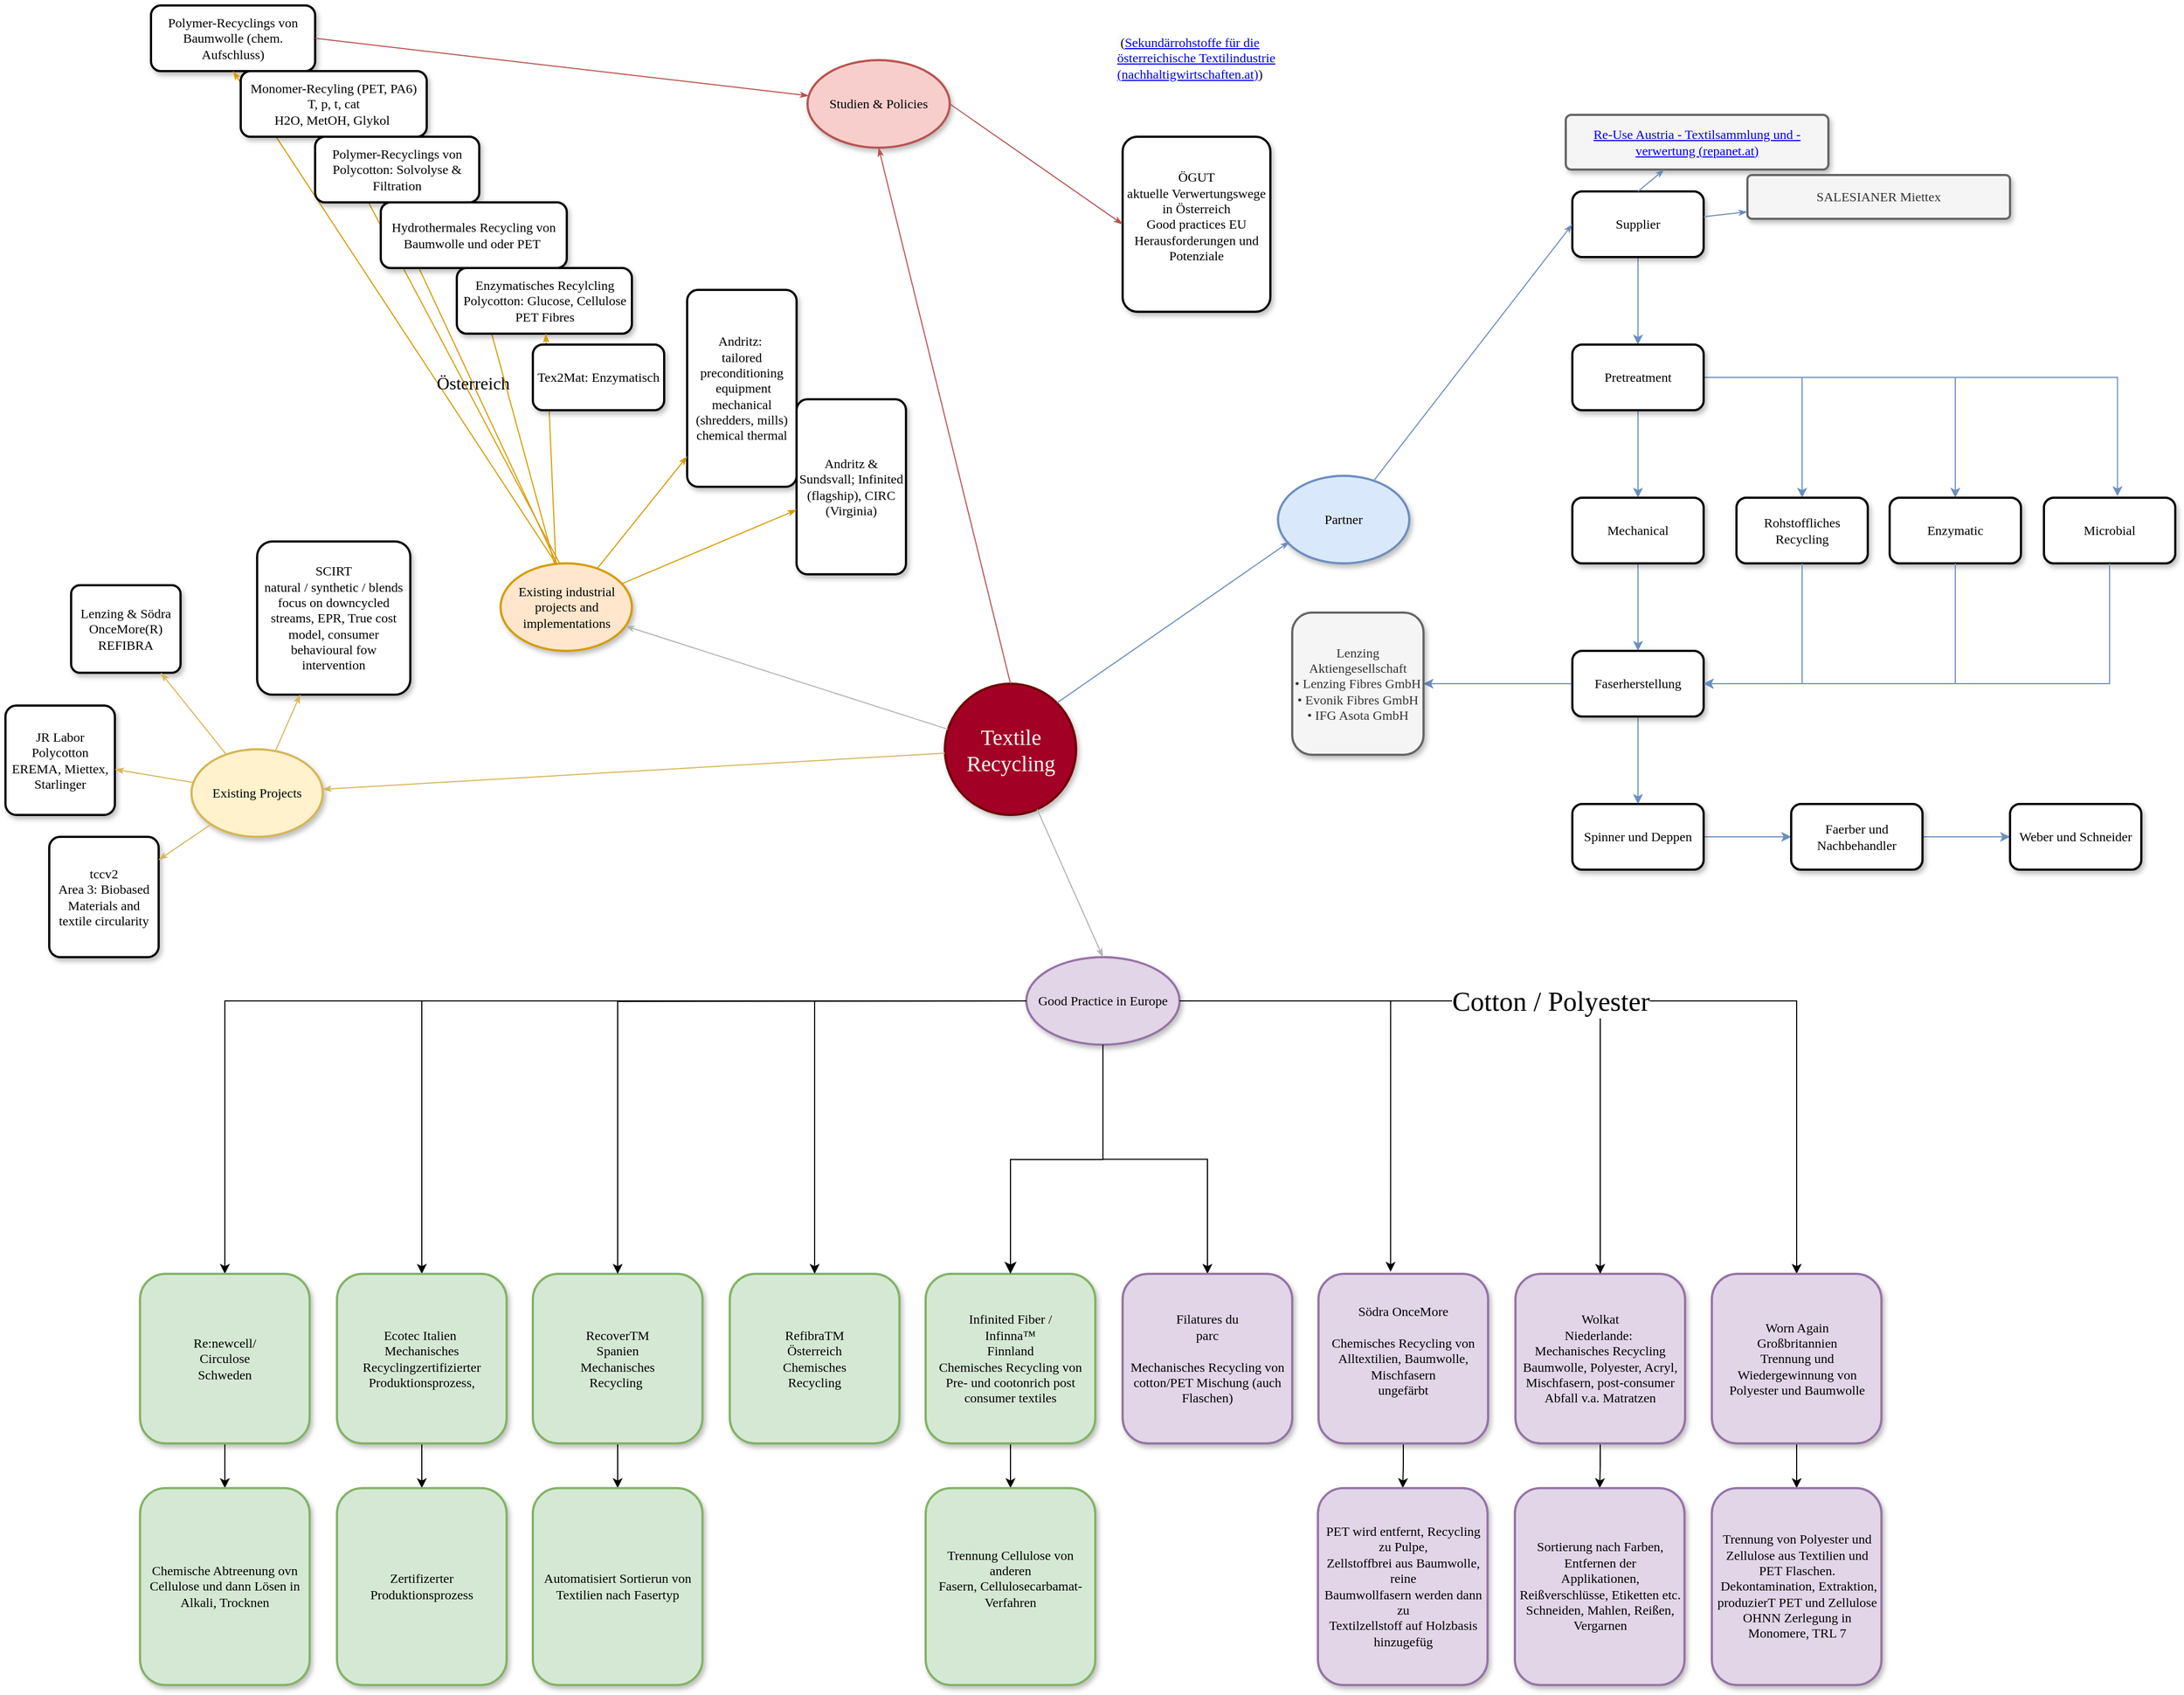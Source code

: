 <mxfile version="24.0.1" type="github">
  <diagram name="Page-1" id="ad52d381-51e7-2e0d-a935-2d0ddd2fd229">
    <mxGraphModel dx="3590" dy="2178" grid="1" gridSize="10" guides="1" tooltips="1" connect="1" arrows="1" fold="1" page="1" pageScale="1" pageWidth="1100" pageHeight="850" background="none" math="0" shadow="0">
      <root>
        <mxCell id="0" />
        <mxCell id="1" parent="0" />
        <mxCell id="2c924340bb9dbf6c-1" value="&lt;span&gt;Lenzing &amp;amp; Södra&lt;/span&gt;&lt;div&gt;&lt;span&gt;OnceMore(R)&lt;/span&gt;&lt;/div&gt;&lt;div&gt;&lt;span&gt;REFIBRA&lt;/span&gt;&lt;/div&gt;" style="whiteSpace=wrap;html=1;rounded=1;shadow=1;comic=0;labelBackgroundColor=none;strokeWidth=2;fontFamily=Rubik light;fontSize=12;align=center;arcSize=10;strokeColor=default;verticalAlign=middle;fontColor=default;fillColor=default;" parent="1" vertex="1">
          <mxGeometry x="-173" y="-230" width="100" height="80" as="geometry" />
        </mxCell>
        <mxCell id="2c924340bb9dbf6c-2" value="Existing Projects" style="ellipse;whiteSpace=wrap;html=1;rounded=1;shadow=1;comic=0;labelBackgroundColor=none;strokeWidth=2;fontFamily=Rubik light;fontSize=12;align=center;fillColor=#fff2cc;strokeColor=#d6b656;" parent="1" vertex="1">
          <mxGeometry x="-63" y="-80" width="120" height="80" as="geometry" />
        </mxCell>
        <mxCell id="2c924340bb9dbf6c-3" value="&lt;span&gt;Existing industrial projects and implementations&lt;/span&gt;" style="ellipse;whiteSpace=wrap;html=1;rounded=1;shadow=1;comic=0;labelBackgroundColor=none;strokeWidth=2;fontFamily=Rubik light;fontSize=12;align=center;fillColor=#ffe6cc;strokeColor=#d79b00;" parent="1" vertex="1">
          <mxGeometry x="219.5" y="-250" width="120" height="80" as="geometry" />
        </mxCell>
        <mxCell id="2c924340bb9dbf6c-4" value="Textile Recycling" style="ellipse;whiteSpace=wrap;html=1;rounded=1;shadow=1;comic=0;labelBackgroundColor=none;strokeWidth=2;fontFamily=Rubik light;fontSize=20;align=center;fillColor=#a20025;fontColor=#ffffff;strokeColor=#6F0000;" parent="1" vertex="1">
          <mxGeometry x="625.5" y="-140" width="120" height="120" as="geometry" />
        </mxCell>
        <mxCell id="2c924340bb9dbf6c-5" value="&lt;span&gt;Partner&lt;/span&gt;" style="ellipse;whiteSpace=wrap;html=1;rounded=1;shadow=1;comic=0;labelBackgroundColor=none;strokeWidth=2;fontFamily=Rubik light;fontSize=12;align=center;fillColor=#dae8fc;strokeColor=#6c8ebf;" parent="1" vertex="1">
          <mxGeometry x="930" y="-330" width="120" height="80" as="geometry" />
        </mxCell>
        <mxCell id="2c924340bb9dbf6c-8" value="&lt;span&gt;JR Labor&lt;/span&gt;&lt;div&gt;&lt;span&gt;Polycotton&lt;/span&gt;&lt;/div&gt;&lt;div&gt;EREMA, Miettex, Starlinger&lt;/div&gt;" style="whiteSpace=wrap;html=1;rounded=1;shadow=1;comic=0;labelBackgroundColor=none;strokeWidth=2;fontFamily=Rubik light;fontSize=12;align=center;arcSize=10;strokeColor=default;verticalAlign=middle;fontColor=default;fillColor=default;" parent="1" vertex="1">
          <mxGeometry x="-233" y="-120" width="100" height="100" as="geometry" />
        </mxCell>
        <mxCell id="2c924340bb9dbf6c-9" value="&lt;span&gt;tccv2&lt;/span&gt;&lt;div&gt;Area 3: Biobased Materials and textile circularity&lt;/div&gt;" style="whiteSpace=wrap;html=1;rounded=1;shadow=1;comic=0;labelBackgroundColor=none;strokeWidth=2;fontFamily=Rubik light;fontSize=12;align=center;arcSize=10;strokeColor=default;verticalAlign=middle;fontColor=default;fillColor=default;" parent="1" vertex="1">
          <mxGeometry x="-193" width="100" height="110" as="geometry" />
        </mxCell>
        <mxCell id="2c924340bb9dbf6c-10" value="&lt;span&gt;SCIRT&lt;/span&gt;&lt;div&gt;&lt;span&gt;natural / synthetic / blends&lt;/span&gt;&lt;/div&gt;&lt;div&gt;&lt;span&gt;focus on downcycled streams, EPR, True cost model, consumer behavioural fow intervention&lt;/span&gt;&lt;/div&gt;" style="whiteSpace=wrap;html=1;rounded=1;shadow=1;comic=0;labelBackgroundColor=none;strokeWidth=2;fontFamily=Rubik light;fontSize=12;align=center;arcSize=10;" parent="1" vertex="1">
          <mxGeometry x="-3" y="-270" width="140" height="140" as="geometry" />
        </mxCell>
        <mxCell id="2c924340bb9dbf6c-11" value="&lt;span&gt;Andritz:&amp;nbsp;&lt;/span&gt;&lt;div&gt;&lt;span&gt;tailored preconditioning&lt;/span&gt;&lt;/div&gt;&lt;div&gt;&lt;span&gt;&amp;nbsp;equipment&lt;/span&gt;&lt;/div&gt;&lt;div&gt;&lt;span&gt;mechanical (shredders, mills) chemical thermal&lt;/span&gt;&lt;/div&gt;" style="whiteSpace=wrap;html=1;rounded=1;shadow=1;comic=0;labelBackgroundColor=none;strokeWidth=2;fontFamily=Rubik light;fontSize=12;align=center;arcSize=10;strokeColor=default;verticalAlign=middle;fontColor=default;fillColor=default;" parent="1" vertex="1">
          <mxGeometry x="390" y="-500" width="100" height="180" as="geometry" />
        </mxCell>
        <mxCell id="2c924340bb9dbf6c-14" value="&lt;span&gt;Andritz &amp;amp; Sundsvall; Infinited (flagship), CIRC (Virginia)&lt;/span&gt;" style="whiteSpace=wrap;html=1;rounded=1;shadow=1;comic=0;labelBackgroundColor=none;strokeWidth=2;fontFamily=Rubik light;fontSize=12;align=center;arcSize=10;strokeColor=default;verticalAlign=middle;fontColor=default;fillColor=default;" parent="1" vertex="1">
          <mxGeometry x="490" y="-400" width="100" height="160" as="geometry" />
        </mxCell>
        <mxCell id="2c924340bb9dbf6c-27" value="" style="edgeStyle=none;rounded=1;html=1;labelBackgroundColor=none;startArrow=none;startFill=0;startSize=5;endArrow=classicThin;endFill=1;endSize=5;jettySize=auto;orthogonalLoop=1;strokeColor=#d6b656;strokeWidth=1;fontFamily=Rubik light;fontSize=12;fillColor=#fff2cc;" parent="1" source="2c924340bb9dbf6c-2" target="2c924340bb9dbf6c-10" edge="1">
          <mxGeometry relative="1" as="geometry" />
        </mxCell>
        <mxCell id="2c924340bb9dbf6c-28" value="" style="edgeStyle=none;rounded=1;html=1;labelBackgroundColor=none;startArrow=none;startFill=0;startSize=5;endArrow=classicThin;endFill=1;endSize=5;jettySize=auto;orthogonalLoop=1;strokeColor=#d6b656;strokeWidth=1;fontFamily=Rubik light;fontSize=12;fillColor=#fff2cc;" parent="1" source="2c924340bb9dbf6c-2" target="2c924340bb9dbf6c-1" edge="1">
          <mxGeometry relative="1" as="geometry" />
        </mxCell>
        <mxCell id="2c924340bb9dbf6c-29" value="" style="edgeStyle=none;rounded=1;html=1;labelBackgroundColor=none;startArrow=none;startFill=0;startSize=5;endArrow=classicThin;endFill=1;endSize=5;jettySize=auto;orthogonalLoop=1;strokeColor=#d6b656;strokeWidth=1;fontFamily=Rubik light;fontSize=12;fillColor=#fff2cc;" parent="1" source="2c924340bb9dbf6c-2" target="2c924340bb9dbf6c-8" edge="1">
          <mxGeometry relative="1" as="geometry" />
        </mxCell>
        <mxCell id="2c924340bb9dbf6c-30" value="" style="edgeStyle=none;rounded=1;html=1;labelBackgroundColor=none;startArrow=none;startFill=0;startSize=5;endArrow=classicThin;endFill=1;endSize=5;jettySize=auto;orthogonalLoop=1;strokeColor=#d6b656;strokeWidth=1;fontFamily=Rubik light;fontSize=12;fillColor=#fff2cc;" parent="1" source="2c924340bb9dbf6c-2" target="2c924340bb9dbf6c-9" edge="1">
          <mxGeometry relative="1" as="geometry" />
        </mxCell>
        <mxCell id="2c924340bb9dbf6c-31" value="&lt;div&gt;&lt;br&gt;&lt;/div&gt;" style="edgeStyle=none;rounded=1;html=1;labelBackgroundColor=none;startArrow=none;startFill=0;startSize=5;endArrow=classicThin;endFill=1;endSize=5;jettySize=auto;orthogonalLoop=1;strokeColor=#d6b656;strokeWidth=1;fontFamily=Rubik light;fontSize=12;fillColor=#fff2cc;" parent="1" source="2c924340bb9dbf6c-4" target="2c924340bb9dbf6c-2" edge="1">
          <mxGeometry x="0.002" relative="1" as="geometry">
            <mxPoint as="offset" />
          </mxGeometry>
        </mxCell>
        <mxCell id="2c924340bb9dbf6c-32" value="" style="edgeStyle=none;rounded=1;html=1;labelBackgroundColor=none;startArrow=none;startFill=0;startSize=5;endArrow=classicThin;endFill=1;endSize=5;jettySize=auto;orthogonalLoop=1;strokeColor=#B3B3B3;strokeWidth=1;fontFamily=Rubik light;fontSize=12" parent="1" source="2c924340bb9dbf6c-4" target="2c924340bb9dbf6c-3" edge="1">
          <mxGeometry x="0.002" relative="1" as="geometry">
            <mxPoint x="166.999" y="-96.068" as="sourcePoint" />
            <mxPoint as="offset" />
          </mxGeometry>
        </mxCell>
        <mxCell id="2c924340bb9dbf6c-45" value="" style="edgeStyle=none;rounded=1;html=1;labelBackgroundColor=none;startArrow=none;startFill=0;startSize=5;endArrow=classicThin;endFill=1;endSize=5;jettySize=auto;orthogonalLoop=1;strokeColor=#d79b00;strokeWidth=1;fontFamily=Rubik light;fontSize=12;fillColor=#ffe6cc;" parent="1" source="2c924340bb9dbf6c-3" target="2c924340bb9dbf6c-14" edge="1">
          <mxGeometry relative="1" as="geometry">
            <mxPoint x="333.05" y="-375" as="targetPoint" />
          </mxGeometry>
        </mxCell>
        <mxCell id="2c924340bb9dbf6c-46" value="" style="edgeStyle=none;rounded=1;html=1;labelBackgroundColor=none;startArrow=none;startFill=0;startSize=5;endArrow=classicThin;endFill=1;endSize=5;jettySize=auto;orthogonalLoop=1;strokeColor=#d79b00;strokeWidth=1;fontFamily=Rubik light;fontSize=12;fillColor=#ffe6cc;" parent="1" source="2c924340bb9dbf6c-3" target="2c924340bb9dbf6c-11" edge="1">
          <mxGeometry relative="1" as="geometry" />
        </mxCell>
        <mxCell id="MKfo8vcPE9JE-lZwbTAb-17" value="" style="edgeStyle=orthogonalEdgeStyle;rounded=0;orthogonalLoop=1;jettySize=auto;html=1;fillColor=#dae8fc;strokeColor=#6c8ebf;fontFamily=Rubik light;" edge="1" parent="1" source="2c924340bb9dbf6c-51" target="MKfo8vcPE9JE-lZwbTAb-16">
          <mxGeometry relative="1" as="geometry" />
        </mxCell>
        <mxCell id="2c924340bb9dbf6c-51" value="Supplier" style="rounded=1;whiteSpace=wrap;html=1;shadow=1;comic=0;labelBackgroundColor=none;strokeWidth=2;fontFamily=Rubik light;fontSize=12;align=center;" parent="1" vertex="1">
          <mxGeometry x="1199" y="-590" width="120" height="60" as="geometry" />
        </mxCell>
        <mxCell id="2c924340bb9dbf6c-53" value="&lt;a href=&quot;https://www.repanet.at/themen/textilsammlung-und-verwertung/#TEXTILSAMMLER&quot;&gt;Re-Use Austria - Textilsammlung und -verwertung (repanet.at)&lt;/a&gt;" style="whiteSpace=wrap;html=1;rounded=1;shadow=1;comic=0;labelBackgroundColor=none;strokeWidth=2;fontFamily=Rubik light;fontSize=12;align=center;arcSize=10;strokeColor=#666666;verticalAlign=middle;fontColor=#333333;fillColor=#f5f5f5;" parent="1" vertex="1">
          <mxGeometry x="1193" y="-660" width="240" height="50" as="geometry" />
        </mxCell>
        <mxCell id="2c924340bb9dbf6c-54" value="&lt;span&gt;SALESIANER Miettex&lt;/span&gt;" style="whiteSpace=wrap;html=1;rounded=1;shadow=1;comic=0;labelBackgroundColor=none;strokeWidth=2;fontFamily=Rubik light;fontSize=12;align=center;arcSize=10;strokeColor=#666666;verticalAlign=middle;fontColor=#333333;fillColor=#f5f5f5;" parent="1" vertex="1">
          <mxGeometry x="1359" y="-605" width="240" height="40" as="geometry" />
        </mxCell>
        <mxCell id="2c924340bb9dbf6c-63" value="" style="edgeStyle=none;rounded=1;html=1;labelBackgroundColor=none;startArrow=none;startFill=0;startSize=5;endArrow=classicThin;endFill=1;endSize=5;jettySize=auto;orthogonalLoop=1;strokeColor=#6c8ebf;strokeWidth=1;fontFamily=Rubik light;fontSize=12;exitX=0.5;exitY=0;exitDx=0;exitDy=0;fillColor=#dae8fc;" parent="1" source="2c924340bb9dbf6c-51" target="2c924340bb9dbf6c-53" edge="1">
          <mxGeometry relative="1" as="geometry" />
        </mxCell>
        <mxCell id="2c924340bb9dbf6c-64" value="" style="edgeStyle=none;rounded=1;html=1;labelBackgroundColor=none;startArrow=none;startFill=0;startSize=5;endArrow=classicThin;endFill=1;endSize=5;jettySize=auto;orthogonalLoop=1;strokeColor=#6c8ebf;strokeWidth=1;fontFamily=Rubik light;fontSize=12;fillColor=#dae8fc;" parent="1" source="2c924340bb9dbf6c-51" target="2c924340bb9dbf6c-54" edge="1">
          <mxGeometry relative="1" as="geometry" />
        </mxCell>
        <mxCell id="MKfo8vcPE9JE-lZwbTAb-6" value="Studien &amp;amp; Policies" style="ellipse;whiteSpace=wrap;html=1;fontFamily=Rubik light;rounded=1;shadow=1;comic=0;labelBackgroundColor=none;strokeWidth=2;fillColor=#f8cecc;strokeColor=#b85450;" vertex="1" parent="1">
          <mxGeometry x="500.0" y="-710" width="130" height="80" as="geometry" />
        </mxCell>
        <mxCell id="MKfo8vcPE9JE-lZwbTAb-10" value="ÖGUT&lt;div&gt;aktuelle Verwertungswege in Österreich&lt;/div&gt;&lt;div&gt;Good practices EU&lt;/div&gt;&lt;div&gt;Herausforderungen und Potenziale&lt;/div&gt;&lt;div&gt;&lt;br&gt;&lt;/div&gt;" style="whiteSpace=wrap;html=1;fontFamily=Rubik light;rounded=1;shadow=1;comic=0;labelBackgroundColor=none;strokeWidth=2;strokeColor=default;align=center;verticalAlign=middle;arcSize=10;fontSize=12;fontColor=default;fillColor=default;" vertex="1" parent="1">
          <mxGeometry x="788" y="-640" width="135" height="160" as="geometry" />
        </mxCell>
        <mxCell id="MKfo8vcPE9JE-lZwbTAb-14" value="&lt;div&gt;&lt;br&gt;&lt;/div&gt;" style="edgeStyle=none;rounded=1;html=1;labelBackgroundColor=none;startArrow=none;startFill=0;startSize=5;endArrow=classicThin;endFill=1;endSize=5;jettySize=auto;orthogonalLoop=1;strokeColor=#b85450;strokeWidth=1;fontFamily=Rubik light;fontSize=12;entryX=0;entryY=0.5;entryDx=0;entryDy=0;exitX=1;exitY=0.5;exitDx=0;exitDy=0;fillColor=#f8cecc;" edge="1" parent="1" source="MKfo8vcPE9JE-lZwbTAb-6" target="MKfo8vcPE9JE-lZwbTAb-10">
          <mxGeometry x="0.002" relative="1" as="geometry">
            <mxPoint x="350.05" y="106" as="sourcePoint" />
            <mxPoint x="238.05" y="189" as="targetPoint" />
            <mxPoint as="offset" />
          </mxGeometry>
        </mxCell>
        <mxCell id="MKfo8vcPE9JE-lZwbTAb-19" value="" style="edgeStyle=orthogonalEdgeStyle;rounded=0;orthogonalLoop=1;jettySize=auto;html=1;fillColor=#dae8fc;strokeColor=#6c8ebf;fontFamily=Rubik light;" edge="1" parent="1" source="MKfo8vcPE9JE-lZwbTAb-16" target="MKfo8vcPE9JE-lZwbTAb-18">
          <mxGeometry relative="1" as="geometry" />
        </mxCell>
        <mxCell id="MKfo8vcPE9JE-lZwbTAb-21" value="" style="edgeStyle=orthogonalEdgeStyle;rounded=0;orthogonalLoop=1;jettySize=auto;html=1;fillColor=#dae8fc;strokeColor=#6c8ebf;fontFamily=Rubik light;" edge="1" parent="1" source="MKfo8vcPE9JE-lZwbTAb-16" target="MKfo8vcPE9JE-lZwbTAb-20">
          <mxGeometry relative="1" as="geometry" />
        </mxCell>
        <mxCell id="MKfo8vcPE9JE-lZwbTAb-23" value="" style="edgeStyle=orthogonalEdgeStyle;rounded=0;orthogonalLoop=1;jettySize=auto;html=1;fillColor=#dae8fc;strokeColor=#6c8ebf;fontFamily=Rubik light;" edge="1" parent="1" source="MKfo8vcPE9JE-lZwbTAb-16" target="MKfo8vcPE9JE-lZwbTAb-22">
          <mxGeometry relative="1" as="geometry" />
        </mxCell>
        <mxCell id="MKfo8vcPE9JE-lZwbTAb-25" value="" style="edgeStyle=orthogonalEdgeStyle;rounded=0;orthogonalLoop=1;jettySize=auto;html=1;fillColor=#dae8fc;strokeColor=#6c8ebf;entryX=0.56;entryY=-0.023;entryDx=0;entryDy=0;entryPerimeter=0;fontFamily=Rubik light;" edge="1" parent="1" source="MKfo8vcPE9JE-lZwbTAb-16" target="MKfo8vcPE9JE-lZwbTAb-24">
          <mxGeometry relative="1" as="geometry">
            <mxPoint x="1689" y="-310" as="targetPoint" />
          </mxGeometry>
        </mxCell>
        <mxCell id="MKfo8vcPE9JE-lZwbTAb-16" value="Pretreatment" style="whiteSpace=wrap;html=1;fontFamily=Rubik light;rounded=1;shadow=1;comic=0;labelBackgroundColor=none;strokeWidth=2;" vertex="1" parent="1">
          <mxGeometry x="1199" y="-450" width="120" height="60" as="geometry" />
        </mxCell>
        <mxCell id="MKfo8vcPE9JE-lZwbTAb-30" value="" style="edgeStyle=orthogonalEdgeStyle;rounded=0;orthogonalLoop=1;jettySize=auto;html=1;fillColor=#dae8fc;strokeColor=#6c8ebf;fontFamily=Rubik light;" edge="1" parent="1" source="MKfo8vcPE9JE-lZwbTAb-18" target="MKfo8vcPE9JE-lZwbTAb-29">
          <mxGeometry relative="1" as="geometry" />
        </mxCell>
        <mxCell id="MKfo8vcPE9JE-lZwbTAb-18" value="Mechanical" style="whiteSpace=wrap;html=1;fontFamily=Rubik light;rounded=1;shadow=1;comic=0;labelBackgroundColor=none;strokeWidth=2;" vertex="1" parent="1">
          <mxGeometry x="1199" y="-310" width="120" height="60" as="geometry" />
        </mxCell>
        <mxCell id="MKfo8vcPE9JE-lZwbTAb-20" value="Rohstoffliches Recycling" style="whiteSpace=wrap;html=1;fontFamily=Rubik light;rounded=1;shadow=1;comic=0;labelBackgroundColor=none;strokeWidth=2;" vertex="1" parent="1">
          <mxGeometry x="1349" y="-310" width="120" height="60" as="geometry" />
        </mxCell>
        <mxCell id="MKfo8vcPE9JE-lZwbTAb-22" value="Enzymatic" style="whiteSpace=wrap;html=1;fontFamily=Rubik light;rounded=1;shadow=1;comic=0;labelBackgroundColor=none;strokeWidth=2;" vertex="1" parent="1">
          <mxGeometry x="1489" y="-310" width="120" height="60" as="geometry" />
        </mxCell>
        <mxCell id="MKfo8vcPE9JE-lZwbTAb-24" value="Microbial" style="whiteSpace=wrap;html=1;fontFamily=Rubik light;rounded=1;shadow=1;comic=0;labelBackgroundColor=none;strokeWidth=2;" vertex="1" parent="1">
          <mxGeometry x="1630" y="-310" width="120" height="60" as="geometry" />
        </mxCell>
        <mxCell id="MKfo8vcPE9JE-lZwbTAb-27" value="&lt;span style=&quot;color: rgb(0, 0, 0); font-size: 12px; font-style: normal; font-variant-ligatures: normal; font-variant-caps: normal; font-weight: 400; letter-spacing: normal; orphans: 2; text-align: center; text-indent: 0px; text-transform: none; widows: 2; word-spacing: 0px; -webkit-text-stroke-width: 0px; white-space: normal; background-color: rgb(251, 251, 251); text-decoration-thickness: initial; text-decoration-style: initial; text-decoration-color: initial; float: none; display: inline !important;&quot;&gt;&lt;span&gt;&amp;nbsp;&lt;/span&gt;(&lt;/span&gt;&lt;a href=&quot;https://nachhaltigwirtschaften.at/resources/nw_pdf/schriftenreihe-2023-04-textilindustrie.pdf&quot; style=&quot;font-size: 12px; font-style: normal; font-variant-ligatures: normal; font-variant-caps: normal; font-weight: 400; letter-spacing: normal; orphans: 2; text-align: center; text-indent: 0px; text-transform: none; widows: 2; word-spacing: 0px; -webkit-text-stroke-width: 0px; white-space: normal; background-color: initial;&quot;&gt;Sekundärrohstoffe für die österreichische Textilindustrie (nachhaltigwirtschaften.at)&lt;/a&gt;&lt;span style=&quot;color: rgb(0, 0, 0); font-size: 12px; font-style: normal; font-variant-ligatures: normal; font-variant-caps: normal; font-weight: 400; letter-spacing: normal; orphans: 2; text-align: center; text-indent: 0px; text-transform: none; widows: 2; word-spacing: 0px; -webkit-text-stroke-width: 0px; white-space: normal; background-color: initial; text-decoration-thickness: initial; text-decoration-style: initial; text-decoration-color: initial;&quot;&gt;)&lt;/span&gt;" style="text;whiteSpace=wrap;html=1;fontFamily=Rubik light;" vertex="1" parent="1">
          <mxGeometry x="780.5" y="-740" width="170" height="40" as="geometry" />
        </mxCell>
        <mxCell id="MKfo8vcPE9JE-lZwbTAb-32" value="" style="edgeStyle=orthogonalEdgeStyle;rounded=0;orthogonalLoop=1;jettySize=auto;html=1;fillColor=#dae8fc;strokeColor=#6c8ebf;fontFamily=Rubik light;" edge="1" parent="1" source="MKfo8vcPE9JE-lZwbTAb-29" target="MKfo8vcPE9JE-lZwbTAb-31">
          <mxGeometry relative="1" as="geometry" />
        </mxCell>
        <mxCell id="MKfo8vcPE9JE-lZwbTAb-50" value="" style="edgeStyle=orthogonalEdgeStyle;rounded=0;orthogonalLoop=1;jettySize=auto;html=1;fillColor=#dae8fc;strokeColor=#6c8ebf;fontFamily=Rubik light;" edge="1" parent="1" source="MKfo8vcPE9JE-lZwbTAb-29" target="MKfo8vcPE9JE-lZwbTAb-49">
          <mxGeometry relative="1" as="geometry" />
        </mxCell>
        <mxCell id="MKfo8vcPE9JE-lZwbTAb-29" value="Faserherstellung" style="whiteSpace=wrap;html=1;fontFamily=Rubik light;rounded=1;shadow=1;comic=0;labelBackgroundColor=none;strokeWidth=2;" vertex="1" parent="1">
          <mxGeometry x="1199" y="-170" width="120" height="60" as="geometry" />
        </mxCell>
        <mxCell id="MKfo8vcPE9JE-lZwbTAb-31" value="&lt;span style=&quot;text-align: left;&quot;&gt;Lenzing Aktiengesellschaft&lt;/span&gt;&lt;br style=&quot;text-align: left;&quot;&gt;&lt;span style=&quot;text-align: left;&quot;&gt;• Lenzing Fibres GmbH&lt;/span&gt;&lt;br style=&quot;text-align: left;&quot;&gt;&lt;span style=&quot;text-align: left;&quot;&gt;• Evonik Fibres GmbH&lt;/span&gt;&lt;br style=&quot;text-align: left;&quot;&gt;&lt;span style=&quot;text-align: left;&quot;&gt;• IFG Asota GmbH&lt;/span&gt;" style="whiteSpace=wrap;html=1;fontFamily=Rubik light;rounded=1;shadow=1;comic=0;labelBackgroundColor=none;strokeWidth=2;fillColor=#f5f5f5;fontColor=#333333;strokeColor=#666666;" vertex="1" parent="1">
          <mxGeometry x="943" y="-205" width="120" height="130" as="geometry" />
        </mxCell>
        <mxCell id="MKfo8vcPE9JE-lZwbTAb-33" value="" style="edgeStyle=orthogonalEdgeStyle;rounded=0;orthogonalLoop=1;jettySize=auto;html=1;exitX=0.5;exitY=1;exitDx=0;exitDy=0;entryX=1;entryY=0.5;entryDx=0;entryDy=0;fillColor=#dae8fc;strokeColor=#6c8ebf;fontFamily=Rubik light;" edge="1" parent="1" source="MKfo8vcPE9JE-lZwbTAb-20" target="MKfo8vcPE9JE-lZwbTAb-29">
          <mxGeometry relative="1" as="geometry">
            <mxPoint x="1269" y="-240" as="sourcePoint" />
            <mxPoint x="1269" y="-160" as="targetPoint" />
          </mxGeometry>
        </mxCell>
        <mxCell id="MKfo8vcPE9JE-lZwbTAb-34" value="" style="edgeStyle=orthogonalEdgeStyle;rounded=0;orthogonalLoop=1;jettySize=auto;html=1;exitX=0.5;exitY=1;exitDx=0;exitDy=0;entryX=1;entryY=0.5;entryDx=0;entryDy=0;fillColor=#dae8fc;strokeColor=#6c8ebf;fontFamily=Rubik light;" edge="1" parent="1" source="MKfo8vcPE9JE-lZwbTAb-22" target="MKfo8vcPE9JE-lZwbTAb-29">
          <mxGeometry relative="1" as="geometry">
            <mxPoint x="1419" y="-240" as="sourcePoint" />
            <mxPoint x="1329" y="-130" as="targetPoint" />
          </mxGeometry>
        </mxCell>
        <mxCell id="MKfo8vcPE9JE-lZwbTAb-35" value="" style="edgeStyle=orthogonalEdgeStyle;rounded=0;orthogonalLoop=1;jettySize=auto;html=1;exitX=0.5;exitY=1;exitDx=0;exitDy=0;entryX=1;entryY=0.5;entryDx=0;entryDy=0;fillColor=#dae8fc;strokeColor=#6c8ebf;fontFamily=Rubik light;" edge="1" parent="1" source="MKfo8vcPE9JE-lZwbTAb-24" target="MKfo8vcPE9JE-lZwbTAb-29">
          <mxGeometry relative="1" as="geometry">
            <mxPoint x="1689" y="-250" as="sourcePoint" />
            <mxPoint x="1329" y="-130" as="targetPoint" />
          </mxGeometry>
        </mxCell>
        <mxCell id="MKfo8vcPE9JE-lZwbTAb-38" value="Polymer-Recyclings von Baumwolle (chem. Aufschluss)" style="whiteSpace=wrap;html=1;fontFamily=Rubik light;rounded=1;shadow=1;comic=0;labelBackgroundColor=none;strokeWidth=2;" vertex="1" parent="1">
          <mxGeometry x="-100" y="-760" width="150" height="60" as="geometry" />
        </mxCell>
        <mxCell id="MKfo8vcPE9JE-lZwbTAb-40" value="" style="edgeStyle=none;rounded=1;html=1;labelBackgroundColor=none;startArrow=none;startFill=0;startSize=5;endArrow=classicThin;endFill=1;endSize=5;jettySize=auto;orthogonalLoop=1;strokeColor=#d79b00;strokeWidth=1;fontFamily=Rubik light;fontSize=12;entryX=0.5;entryY=1;entryDx=0;entryDy=0;fillColor=#ffe6cc;" edge="1" parent="1" target="MKfo8vcPE9JE-lZwbTAb-38">
          <mxGeometry relative="1" as="geometry">
            <mxPoint x="270" y="-250" as="sourcePoint" />
            <mxPoint x="343.05" y="-365" as="targetPoint" />
          </mxGeometry>
        </mxCell>
        <mxCell id="MKfo8vcPE9JE-lZwbTAb-41" value="" style="edgeStyle=none;rounded=1;html=1;labelBackgroundColor=none;startArrow=none;startFill=0;startSize=5;endArrow=classicThin;endFill=1;endSize=5;jettySize=auto;orthogonalLoop=1;strokeColor=#d79b00;strokeWidth=1;fontFamily=Rubik light;fontSize=12;entryX=0.5;entryY=1;entryDx=0;entryDy=0;fillColor=#ffe6cc;exitX=0.453;exitY=0.011;exitDx=0;exitDy=0;exitPerimeter=0;" edge="1" parent="1" source="2c924340bb9dbf6c-3" target="MKfo8vcPE9JE-lZwbTAb-42">
          <mxGeometry x="0.005" relative="1" as="geometry">
            <mxPoint x="329.05" y="-265" as="sourcePoint" />
            <mxPoint x="429.05" y="-305" as="targetPoint" />
            <mxPoint as="offset" />
          </mxGeometry>
        </mxCell>
        <mxCell id="MKfo8vcPE9JE-lZwbTAb-42" value="Monomer-Recyling (PET, PA6)&lt;div&gt;T, p, t, cat&lt;/div&gt;&lt;div&gt;H2O, MetOH, Glykol&amp;nbsp;&lt;/div&gt;" style="whiteSpace=wrap;html=1;fontFamily=Rubik light;rounded=1;shadow=1;comic=0;labelBackgroundColor=none;strokeWidth=2;" vertex="1" parent="1">
          <mxGeometry x="-18" y="-700" width="170" height="60" as="geometry" />
        </mxCell>
        <mxCell id="MKfo8vcPE9JE-lZwbTAb-43" value="Polymer-Recyclings von Polycotton: Solvolyse &amp;amp; Filtration" style="whiteSpace=wrap;html=1;fontFamily=Rubik light;rounded=1;shadow=1;comic=0;labelBackgroundColor=none;strokeWidth=2;" vertex="1" parent="1">
          <mxGeometry x="50" y="-640" width="150" height="60" as="geometry" />
        </mxCell>
        <mxCell id="MKfo8vcPE9JE-lZwbTAb-44" value="&lt;font style=&quot;font-size: 16px;&quot;&gt;Österreich&lt;/font&gt;" style="edgeStyle=none;rounded=1;html=1;labelBackgroundColor=none;startArrow=none;startFill=0;startSize=5;endArrow=classicThin;endFill=1;endSize=5;jettySize=auto;orthogonalLoop=1;strokeColor=#d79b00;strokeWidth=1;fontFamily=Rubik light;fontSize=12;entryX=0.448;entryY=1.01;entryDx=0;entryDy=0;exitX=0.431;exitY=0.011;exitDx=0;exitDy=0;exitPerimeter=0;fillColor=#ffe6cc;entryPerimeter=0;" edge="1" parent="1" source="2c924340bb9dbf6c-3" target="MKfo8vcPE9JE-lZwbTAb-43">
          <mxGeometry x="0.005" relative="1" as="geometry">
            <mxPoint x="329.05" y="-265" as="sourcePoint" />
            <mxPoint x="529.05" y="-325" as="targetPoint" />
            <mxPoint as="offset" />
          </mxGeometry>
        </mxCell>
        <mxCell id="MKfo8vcPE9JE-lZwbTAb-45" value="&lt;div&gt;Hydrothermales Recycling von Baumwolle und oder PET&lt;span style=&quot;background-color: initial;&quot;&gt;&amp;nbsp;&lt;/span&gt;&lt;/div&gt;" style="whiteSpace=wrap;html=1;fontFamily=Rubik light;rounded=1;shadow=1;comic=0;labelBackgroundColor=none;strokeWidth=2;" vertex="1" parent="1">
          <mxGeometry x="110" y="-580" width="170" height="60" as="geometry" />
        </mxCell>
        <mxCell id="MKfo8vcPE9JE-lZwbTAb-46" value="" style="edgeStyle=none;rounded=1;html=1;labelBackgroundColor=none;startArrow=none;startFill=0;startSize=5;endArrow=classicThin;endFill=1;endSize=5;jettySize=auto;orthogonalLoop=1;strokeColor=#d79b00;strokeWidth=1;fontFamily=Rubik light;fontSize=12;entryX=0.5;entryY=1;entryDx=0;entryDy=0;fillColor=#ffe6cc;" edge="1" parent="1" source="2c924340bb9dbf6c-3" target="MKfo8vcPE9JE-lZwbTAb-45">
          <mxGeometry x="0.005" relative="1" as="geometry">
            <mxPoint x="329.05" y="-265" as="sourcePoint" />
            <mxPoint x="529.05" y="-325" as="targetPoint" />
            <mxPoint as="offset" />
          </mxGeometry>
        </mxCell>
        <mxCell id="MKfo8vcPE9JE-lZwbTAb-47" value="Enzymatisches Recylcling Polycotton: Glucose, Cellulose PET Fibres" style="whiteSpace=wrap;html=1;fontFamily=Rubik light;rounded=1;shadow=1;comic=0;labelBackgroundColor=none;strokeWidth=2;" vertex="1" parent="1">
          <mxGeometry x="179.5" y="-520" width="160" height="60" as="geometry" />
        </mxCell>
        <mxCell id="MKfo8vcPE9JE-lZwbTAb-48" value="" style="edgeStyle=none;rounded=1;html=1;labelBackgroundColor=none;startArrow=none;startFill=0;startSize=5;endArrow=classicThin;endFill=1;endSize=5;jettySize=auto;orthogonalLoop=1;strokeColor=#d79b00;strokeWidth=1;fontFamily=Rubik light;fontSize=12;fillColor=#ffe6cc;" edge="1" parent="1" target="MKfo8vcPE9JE-lZwbTAb-47">
          <mxGeometry x="0.005" relative="1" as="geometry">
            <mxPoint x="270" y="-250" as="sourcePoint" />
            <mxPoint x="639.05" y="-237" as="targetPoint" />
            <mxPoint as="offset" />
          </mxGeometry>
        </mxCell>
        <mxCell id="MKfo8vcPE9JE-lZwbTAb-52" value="" style="edgeStyle=orthogonalEdgeStyle;rounded=0;orthogonalLoop=1;jettySize=auto;html=1;fillColor=#dae8fc;strokeColor=#6c8ebf;fontFamily=Rubik light;" edge="1" parent="1" source="MKfo8vcPE9JE-lZwbTAb-49" target="MKfo8vcPE9JE-lZwbTAb-51">
          <mxGeometry relative="1" as="geometry" />
        </mxCell>
        <mxCell id="MKfo8vcPE9JE-lZwbTAb-49" value="Spinner und Deppen" style="whiteSpace=wrap;html=1;fontFamily=Rubik light;rounded=1;shadow=1;comic=0;labelBackgroundColor=none;strokeWidth=2;" vertex="1" parent="1">
          <mxGeometry x="1199" y="-30" width="120" height="60" as="geometry" />
        </mxCell>
        <mxCell id="MKfo8vcPE9JE-lZwbTAb-54" value="" style="edgeStyle=orthogonalEdgeStyle;rounded=0;orthogonalLoop=1;jettySize=auto;html=1;fillColor=#dae8fc;strokeColor=#6c8ebf;fontFamily=Rubik light;" edge="1" parent="1" source="MKfo8vcPE9JE-lZwbTAb-51" target="MKfo8vcPE9JE-lZwbTAb-53">
          <mxGeometry relative="1" as="geometry" />
        </mxCell>
        <mxCell id="MKfo8vcPE9JE-lZwbTAb-51" value="Faerber und Nachbehandler" style="whiteSpace=wrap;html=1;fontFamily=Rubik light;rounded=1;shadow=1;comic=0;labelBackgroundColor=none;strokeWidth=2;" vertex="1" parent="1">
          <mxGeometry x="1399" y="-30" width="120" height="60" as="geometry" />
        </mxCell>
        <mxCell id="MKfo8vcPE9JE-lZwbTAb-53" value="Weber und Schneider" style="whiteSpace=wrap;html=1;fontFamily=Rubik light;rounded=1;shadow=1;comic=0;labelBackgroundColor=none;strokeWidth=2;" vertex="1" parent="1">
          <mxGeometry x="1599" y="-30" width="120" height="60" as="geometry" />
        </mxCell>
        <mxCell id="MKfo8vcPE9JE-lZwbTAb-57" value="" style="edgeStyle=none;rounded=1;html=1;labelBackgroundColor=none;startArrow=none;startFill=0;startSize=5;endArrow=classicThin;endFill=1;endSize=5;jettySize=auto;orthogonalLoop=1;strokeColor=#6c8ebf;strokeWidth=1;fontFamily=Rubik light;fontSize=12;entryX=0;entryY=0.5;entryDx=0;entryDy=0;fillColor=#dae8fc;" edge="1" parent="1" source="2c924340bb9dbf6c-5" target="2c924340bb9dbf6c-51">
          <mxGeometry relative="1" as="geometry">
            <mxPoint x="1836" y="-675" as="sourcePoint" />
            <mxPoint x="1736" y="-632" as="targetPoint" />
          </mxGeometry>
        </mxCell>
        <mxCell id="MKfo8vcPE9JE-lZwbTAb-62" value="" style="edgeStyle=orthogonalEdgeStyle;rounded=0;orthogonalLoop=1;jettySize=auto;html=1;exitX=0.5;exitY=1;exitDx=0;exitDy=0;fontFamily=Rubik light;" edge="1" parent="1" source="MKfo8vcPE9JE-lZwbTAb-58" target="MKfo8vcPE9JE-lZwbTAb-61">
          <mxGeometry relative="1" as="geometry">
            <mxPoint x="870" y="120" as="sourcePoint" />
          </mxGeometry>
        </mxCell>
        <mxCell id="MKfo8vcPE9JE-lZwbTAb-73" value="" style="edgeStyle=orthogonalEdgeStyle;rounded=0;orthogonalLoop=1;jettySize=auto;html=1;exitX=1;exitY=0.5;exitDx=0;exitDy=0;fontFamily=Rubik light;" edge="1" parent="1" source="MKfo8vcPE9JE-lZwbTAb-58" target="MKfo8vcPE9JE-lZwbTAb-72">
          <mxGeometry relative="1" as="geometry">
            <mxPoint x="889.5" y="290" as="sourcePoint" />
          </mxGeometry>
        </mxCell>
        <mxCell id="MKfo8vcPE9JE-lZwbTAb-58" value="Good Practice in Europe" style="ellipse;whiteSpace=wrap;html=1;fontFamily=Rubik light;rounded=1;shadow=1;comic=0;labelBackgroundColor=none;strokeWidth=2;fillColor=#e1d5e7;strokeColor=#9673a6;" vertex="1" parent="1">
          <mxGeometry x="700" y="110" width="140" height="80" as="geometry" />
        </mxCell>
        <mxCell id="MKfo8vcPE9JE-lZwbTAb-61" value="Filatures du &lt;br&gt;parc&lt;div&gt;&lt;br&gt;&lt;/div&gt;&lt;div&gt;Mechanisches Recycling von cotton/PET Mischung (auch Flaschen)&lt;/div&gt;" style="whiteSpace=wrap;html=1;fontFamily=Rubik light;fillColor=#e1d5e7;strokeColor=#9673a6;rounded=1;shadow=1;comic=0;labelBackgroundColor=none;strokeWidth=2;" vertex="1" parent="1">
          <mxGeometry x="788" y="399.5" width="155" height="155" as="geometry" />
        </mxCell>
        <mxCell id="MKfo8vcPE9JE-lZwbTAb-65" value="" style="edgeStyle=orthogonalEdgeStyle;rounded=0;orthogonalLoop=1;jettySize=auto;html=1;fontFamily=Rubik light;" edge="1" parent="1" source="MKfo8vcPE9JE-lZwbTAb-63" target="MKfo8vcPE9JE-lZwbTAb-64">
          <mxGeometry relative="1" as="geometry" />
        </mxCell>
        <mxCell id="MKfo8vcPE9JE-lZwbTAb-63" value="&lt;div&gt;Södra OnceMore&lt;/div&gt;&lt;div&gt;&lt;br&gt;&lt;/div&gt;&lt;div&gt;Chemisches Recycling von Alltextilien, Baumwolle, Mischfasern&lt;/div&gt;&lt;div&gt;ungefärbt&lt;/div&gt;&lt;div&gt;&lt;br&gt;&lt;/div&gt;" style="whiteSpace=wrap;html=1;fontFamily=Rubik light;fillColor=#e1d5e7;strokeColor=#9673a6;rounded=1;shadow=1;comic=0;labelBackgroundColor=none;strokeWidth=2;" vertex="1" parent="1">
          <mxGeometry x="967" y="399.5" width="155" height="155" as="geometry" />
        </mxCell>
        <mxCell id="MKfo8vcPE9JE-lZwbTAb-64" value="PET wird entfernt, Recycling zu Pulpe, &lt;br&gt;Zellstoffbrei aus Baumwolle, reine &lt;br&gt;Baumwollfasern werden dann zu &lt;br&gt;Textilzellstoff auf Holzbasis hinzugefüg" style="whiteSpace=wrap;html=1;fontFamily=Rubik light;fillColor=#e1d5e7;strokeColor=#9673a6;rounded=1;shadow=1;comic=0;labelBackgroundColor=none;strokeWidth=2;" vertex="1" parent="1">
          <mxGeometry x="966.5" y="595.38" width="155" height="180" as="geometry" />
        </mxCell>
        <mxCell id="MKfo8vcPE9JE-lZwbTAb-66" value="" style="edgeStyle=orthogonalEdgeStyle;rounded=0;orthogonalLoop=1;jettySize=auto;html=1;entryX=0.425;entryY=-0.012;entryDx=0;entryDy=0;entryPerimeter=0;exitX=1;exitY=0.5;exitDx=0;exitDy=0;fontFamily=Rubik light;" edge="1" parent="1" source="MKfo8vcPE9JE-lZwbTAb-58" target="MKfo8vcPE9JE-lZwbTAb-63">
          <mxGeometry relative="1" as="geometry">
            <mxPoint x="819.5" y="330" as="sourcePoint" />
            <mxPoint x="829.5" y="426" as="targetPoint" />
          </mxGeometry>
        </mxCell>
        <mxCell id="MKfo8vcPE9JE-lZwbTAb-71" value="" style="edgeStyle=orthogonalEdgeStyle;rounded=0;orthogonalLoop=1;jettySize=auto;html=1;fontFamily=Rubik light;" edge="1" parent="1" source="MKfo8vcPE9JE-lZwbTAb-67" target="MKfo8vcPE9JE-lZwbTAb-70">
          <mxGeometry relative="1" as="geometry" />
        </mxCell>
        <mxCell id="MKfo8vcPE9JE-lZwbTAb-67" value="Wolkat&lt;br&gt;Niederlande:&amp;nbsp;&lt;br&gt;Mechanisches Recycling&lt;div&gt;Baumwolle, Polyester, Acryl, &lt;br&gt;Mischfasern, post-consumer &lt;br&gt;Abfall v.a. Matratzen&lt;br&gt;&lt;/div&gt;" style="whiteSpace=wrap;html=1;fontFamily=Rubik light;fillColor=#e1d5e7;strokeColor=#9673a6;rounded=1;shadow=1;comic=0;labelBackgroundColor=none;strokeWidth=2;" vertex="1" parent="1">
          <mxGeometry x="1147" y="399.5" width="155" height="155" as="geometry" />
        </mxCell>
        <mxCell id="MKfo8vcPE9JE-lZwbTAb-69" value="" style="edgeStyle=orthogonalEdgeStyle;rounded=0;orthogonalLoop=1;jettySize=auto;html=1;entryX=0.5;entryY=0;entryDx=0;entryDy=0;exitX=1;exitY=0.5;exitDx=0;exitDy=0;fontFamily=Rubik light;" edge="1" parent="1" source="MKfo8vcPE9JE-lZwbTAb-58" target="MKfo8vcPE9JE-lZwbTAb-67">
          <mxGeometry relative="1" as="geometry">
            <mxPoint x="819.5" y="330" as="sourcePoint" />
            <mxPoint x="1000.5" y="424" as="targetPoint" />
          </mxGeometry>
        </mxCell>
        <mxCell id="MKfo8vcPE9JE-lZwbTAb-78" value="&lt;font style=&quot;font-size: 25px;&quot;&gt;Cotton / Polyester&lt;/font&gt;" style="edgeLabel;html=1;align=center;verticalAlign=middle;resizable=0;points=[];fontSize=25;fontFamily=Rubik light;" vertex="1" connectable="0" parent="MKfo8vcPE9JE-lZwbTAb-69">
          <mxGeometry x="0.068" relative="1" as="geometry">
            <mxPoint as="offset" />
          </mxGeometry>
        </mxCell>
        <mxCell id="MKfo8vcPE9JE-lZwbTAb-70" value="Sortierung nach Farben, Entfernen der &lt;br&gt;Applikationen, Reißverschlüsse, Etiketten etc. &lt;br&gt;Schneiden, Mahlen, Reißen, Vergarnen" style="whiteSpace=wrap;html=1;fontFamily=Rubik light;fillColor=#e1d5e7;strokeColor=#9673a6;rounded=1;shadow=1;comic=0;labelBackgroundColor=none;strokeWidth=2;" vertex="1" parent="1">
          <mxGeometry x="1146.5" y="595.38" width="155" height="180" as="geometry" />
        </mxCell>
        <mxCell id="MKfo8vcPE9JE-lZwbTAb-75" value="" style="edgeStyle=orthogonalEdgeStyle;rounded=0;orthogonalLoop=1;jettySize=auto;html=1;fontFamily=Rubik light;" edge="1" parent="1" source="MKfo8vcPE9JE-lZwbTAb-72" target="MKfo8vcPE9JE-lZwbTAb-74">
          <mxGeometry relative="1" as="geometry" />
        </mxCell>
        <mxCell id="MKfo8vcPE9JE-lZwbTAb-72" value="&lt;br&gt;Worn Again&lt;br&gt;Großbritannien&lt;div&gt;Trennung und Wiedergewinnung von&lt;br&gt;Polyester und Baumwolle&lt;br&gt;&lt;br&gt;&lt;/div&gt;" style="whiteSpace=wrap;html=1;fontFamily=Rubik light;fillColor=#e1d5e7;strokeColor=#9673a6;rounded=1;shadow=1;comic=0;labelBackgroundColor=none;strokeWidth=2;" vertex="1" parent="1">
          <mxGeometry x="1326.5" y="399.5" width="155" height="155" as="geometry" />
        </mxCell>
        <mxCell id="MKfo8vcPE9JE-lZwbTAb-74" value="Trennung von Polyester und Zellulose aus Textilien und PET Flaschen. &lt;br&gt;&amp;nbsp;Dekontamination, Extraktion, produzierT PET und Zellulose OHNN Zerlegung in Monomere, TRL 7" style="whiteSpace=wrap;html=1;fontFamily=Rubik light;fillColor=#e1d5e7;strokeColor=#9673a6;rounded=1;shadow=1;comic=0;labelBackgroundColor=none;strokeWidth=2;" vertex="1" parent="1">
          <mxGeometry x="1326.5" y="595.38" width="155" height="180" as="geometry" />
        </mxCell>
        <mxCell id="MKfo8vcPE9JE-lZwbTAb-76" value="Tex2Mat: Enzymatisch" style="whiteSpace=wrap;html=1;fontFamily=Rubik light;rounded=1;shadow=1;comic=0;labelBackgroundColor=none;strokeWidth=2;" vertex="1" parent="1">
          <mxGeometry x="249" y="-450" width="120" height="60" as="geometry" />
        </mxCell>
        <mxCell id="MKfo8vcPE9JE-lZwbTAb-79" value="" style="edgeStyle=none;rounded=1;html=1;labelBackgroundColor=none;startArrow=none;startFill=0;startSize=5;endArrow=classicThin;endFill=1;endSize=5;jettySize=auto;orthogonalLoop=1;strokeColor=#B3B3B3;strokeWidth=1;fontFamily=Rubik light;fontSize=12;entryX=0.5;entryY=0;entryDx=0;entryDy=0;" edge="1" parent="1" source="2c924340bb9dbf6c-4" target="MKfo8vcPE9JE-lZwbTAb-58">
          <mxGeometry relative="1" as="geometry">
            <mxPoint x="663" y="120" as="sourcePoint" />
            <mxPoint x="416" y="-165" as="targetPoint" />
          </mxGeometry>
        </mxCell>
        <mxCell id="MKfo8vcPE9JE-lZwbTAb-85" value="" style="edgeStyle=orthogonalEdgeStyle;rounded=0;orthogonalLoop=1;jettySize=auto;html=1;fontFamily=Rubik light;" edge="1" parent="1" source="MKfo8vcPE9JE-lZwbTAb-80" target="MKfo8vcPE9JE-lZwbTAb-84">
          <mxGeometry relative="1" as="geometry" />
        </mxCell>
        <mxCell id="MKfo8vcPE9JE-lZwbTAb-87" value="" style="edgeStyle=orthogonalEdgeStyle;rounded=0;orthogonalLoop=1;jettySize=auto;html=1;entryX=0.5;entryY=0;entryDx=0;entryDy=0;exitX=0;exitY=0.5;exitDx=0;exitDy=0;fontFamily=Rubik light;" edge="1" parent="1" source="MKfo8vcPE9JE-lZwbTAb-58" target="MKfo8vcPE9JE-lZwbTAb-86">
          <mxGeometry relative="1" as="geometry">
            <mxPoint x="710" y="120" as="sourcePoint" />
            <mxPoint x="-173" y="560" as="targetPoint" />
          </mxGeometry>
        </mxCell>
        <mxCell id="MKfo8vcPE9JE-lZwbTAb-80" value="Infinited Fiber / &lt;br&gt;Infinna™&lt;br&gt;Finnland&lt;div&gt;Chemisches Recycling von Pre- und cootonrich post consumer textiles&lt;/div&gt;" style="whiteSpace=wrap;html=1;fontFamily=Rubik light;fillColor=#d5e8d4;strokeColor=#82b366;rounded=1;shadow=1;comic=0;labelBackgroundColor=none;strokeWidth=2;" vertex="1" parent="1">
          <mxGeometry x="608" y="399.5" width="155" height="155" as="geometry" />
        </mxCell>
        <mxCell id="MKfo8vcPE9JE-lZwbTAb-84" value="Trennung Cellulose von anderen Fasern,&amp;nbsp;&lt;span style=&quot;background-color: initial;&quot;&gt;Cellulosecarbamat-Verfahren&lt;/span&gt;&lt;div&gt;&lt;div&gt;&lt;br&gt;&lt;/div&gt;&lt;/div&gt;" style="whiteSpace=wrap;html=1;fontFamily=Rubik light;fillColor=#d5e8d4;strokeColor=#82b366;rounded=1;shadow=1;comic=0;labelBackgroundColor=none;strokeWidth=2;" vertex="1" parent="1">
          <mxGeometry x="608" y="595.38" width="155" height="180" as="geometry" />
        </mxCell>
        <mxCell id="MKfo8vcPE9JE-lZwbTAb-91" value="" style="edgeStyle=orthogonalEdgeStyle;rounded=0;orthogonalLoop=1;jettySize=auto;html=1;fontFamily=Rubik light;" edge="1" parent="1" source="MKfo8vcPE9JE-lZwbTAb-86" target="MKfo8vcPE9JE-lZwbTAb-90">
          <mxGeometry relative="1" as="geometry">
            <mxPoint x="-173" y="690" as="sourcePoint" />
            <mxPoint x="-173" y="757" as="targetPoint" />
          </mxGeometry>
        </mxCell>
        <mxCell id="MKfo8vcPE9JE-lZwbTAb-90" value="Chemische Abtreenung ovn Cellulose und dann Lösen in Alkali, Trocknen" style="whiteSpace=wrap;html=1;fontFamily=Rubik light;fillColor=#d5e8d4;strokeColor=#82b366;rounded=1;shadow=1;comic=0;labelBackgroundColor=none;strokeWidth=2;" vertex="1" parent="1">
          <mxGeometry x="-110" y="595.38" width="155" height="180" as="geometry" />
        </mxCell>
        <mxCell id="MKfo8vcPE9JE-lZwbTAb-95" value="" style="edgeStyle=orthogonalEdgeStyle;rounded=0;orthogonalLoop=1;jettySize=auto;html=1;fontFamily=Rubik light;" edge="1" parent="1" source="MKfo8vcPE9JE-lZwbTAb-92" target="MKfo8vcPE9JE-lZwbTAb-94">
          <mxGeometry relative="1" as="geometry" />
        </mxCell>
        <mxCell id="MKfo8vcPE9JE-lZwbTAb-97" value="" style="edgeStyle=orthogonalEdgeStyle;rounded=0;orthogonalLoop=1;jettySize=auto;html=1;exitX=0;exitY=0.5;exitDx=0;exitDy=0;fontFamily=Rubik light;" edge="1" parent="1" source="MKfo8vcPE9JE-lZwbTAb-58" target="MKfo8vcPE9JE-lZwbTAb-96">
          <mxGeometry relative="1" as="geometry">
            <mxPoint x="749.5" y="290" as="sourcePoint" />
          </mxGeometry>
        </mxCell>
        <mxCell id="MKfo8vcPE9JE-lZwbTAb-92" value="RecoverTM&lt;br&gt;Spanien&lt;br&gt;Mechanisches &lt;br&gt;Recycling&amp;nbsp;" style="whiteSpace=wrap;html=1;fontFamily=Rubik light;fillColor=#d5e8d4;strokeColor=#82b366;rounded=1;shadow=1;comic=0;labelBackgroundColor=none;strokeWidth=2;" vertex="1" parent="1">
          <mxGeometry x="249" y="399.5" width="155" height="155" as="geometry" />
        </mxCell>
        <mxCell id="MKfo8vcPE9JE-lZwbTAb-94" value="Automatisiert Sortierun von Textilien nach Fasertyp" style="whiteSpace=wrap;html=1;fontFamily=Rubik light;fillColor=#d5e8d4;strokeColor=#82b366;rounded=1;shadow=1;comic=0;labelBackgroundColor=none;strokeWidth=2;" vertex="1" parent="1">
          <mxGeometry x="249" y="595.38" width="155" height="180" as="geometry" />
        </mxCell>
        <mxCell id="MKfo8vcPE9JE-lZwbTAb-99" value="" style="edgeStyle=orthogonalEdgeStyle;rounded=0;orthogonalLoop=1;jettySize=auto;html=1;fontFamily=Rubik light;" edge="1" parent="1" source="MKfo8vcPE9JE-lZwbTAb-96" target="MKfo8vcPE9JE-lZwbTAb-98">
          <mxGeometry relative="1" as="geometry" />
        </mxCell>
        <mxCell id="MKfo8vcPE9JE-lZwbTAb-96" value="Ecotec Italien&amp;nbsp;&lt;div&gt;Mechanisches Recyclingzertifizierter &lt;br&gt;Produktionsprozess,&lt;/div&gt;" style="whiteSpace=wrap;html=1;fontFamily=Rubik light;fillColor=#d5e8d4;strokeColor=#82b366;rounded=1;shadow=1;comic=0;labelBackgroundColor=none;strokeWidth=2;" vertex="1" parent="1">
          <mxGeometry x="70" y="399.5" width="155" height="155" as="geometry" />
        </mxCell>
        <mxCell id="MKfo8vcPE9JE-lZwbTAb-98" value="Zertifizerter Produktionsprozess" style="whiteSpace=wrap;html=1;fontFamily=Rubik light;fillColor=#d5e8d4;strokeColor=#82b366;rounded=1;shadow=1;comic=0;labelBackgroundColor=none;strokeWidth=2;" vertex="1" parent="1">
          <mxGeometry x="70" y="595.38" width="155" height="180" as="geometry" />
        </mxCell>
        <mxCell id="MKfo8vcPE9JE-lZwbTAb-100" value="RefibraTM&lt;br&gt;Österreich&lt;br&gt;Chemisches &lt;br&gt;Recycling" style="whiteSpace=wrap;html=1;fontFamily=Rubik light;fillColor=#d5e8d4;strokeColor=#82b366;rounded=1;shadow=1;comic=0;labelBackgroundColor=none;strokeWidth=2;" vertex="1" parent="1">
          <mxGeometry x="429" y="399.5" width="155" height="155" as="geometry" />
        </mxCell>
        <mxCell id="MKfo8vcPE9JE-lZwbTAb-86" value="Re:newcell/&lt;br&gt;Circulose&lt;br&gt;Schweden" style="whiteSpace=wrap;html=1;fontFamily=Rubik light;fillColor=#d5e8d4;strokeColor=#82b366;rounded=1;shadow=1;comic=0;labelBackgroundColor=none;strokeWidth=2;" vertex="1" parent="1">
          <mxGeometry x="-110" y="399.5" width="155" height="155" as="geometry" />
        </mxCell>
        <mxCell id="MKfo8vcPE9JE-lZwbTAb-103" value="" style="edgeStyle=orthogonalEdgeStyle;rounded=0;orthogonalLoop=1;jettySize=auto;html=1;fontFamily=Rubik light;" edge="1" parent="1" source="MKfo8vcPE9JE-lZwbTAb-58" target="MKfo8vcPE9JE-lZwbTAb-100">
          <mxGeometry relative="1" as="geometry">
            <mxPoint x="710" y="120" as="sourcePoint" />
            <mxPoint x="254.5" y="670" as="targetPoint" />
          </mxGeometry>
        </mxCell>
        <mxCell id="MKfo8vcPE9JE-lZwbTAb-104" value="&lt;div&gt;&lt;br&gt;&lt;/div&gt;" style="edgeStyle=none;rounded=1;html=1;labelBackgroundColor=none;startArrow=none;startFill=0;startSize=5;endArrow=classicThin;endFill=1;endSize=5;jettySize=auto;orthogonalLoop=1;strokeColor=#b85450;strokeWidth=1;fontFamily=Rubik light;fontSize=12;exitX=1;exitY=0.5;exitDx=0;exitDy=0;fillColor=#f8cecc;" edge="1" parent="1" source="MKfo8vcPE9JE-lZwbTAb-38" target="MKfo8vcPE9JE-lZwbTAb-6">
          <mxGeometry x="0.002" relative="1" as="geometry">
            <mxPoint x="420" y="-685" as="sourcePoint" />
            <mxPoint x="731" y="-730" as="targetPoint" />
            <mxPoint as="offset" />
          </mxGeometry>
        </mxCell>
        <mxCell id="MKfo8vcPE9JE-lZwbTAb-107" value="" style="edgeStyle=elbowEdgeStyle;elbow=vertical;endArrow=classic;html=1;curved=0;rounded=0;endSize=8;startSize=8;entryX=0.5;entryY=0;entryDx=0;entryDy=0;fontFamily=Rubik light;" edge="1" parent="1" source="MKfo8vcPE9JE-lZwbTAb-58" target="MKfo8vcPE9JE-lZwbTAb-80">
          <mxGeometry width="50" height="50" relative="1" as="geometry">
            <mxPoint x="680" y="120" as="sourcePoint" />
            <mxPoint x="630" y="380" as="targetPoint" />
          </mxGeometry>
        </mxCell>
        <mxCell id="MKfo8vcPE9JE-lZwbTAb-108" value="" style="edgeStyle=orthogonalEdgeStyle;rounded=0;orthogonalLoop=1;jettySize=auto;html=1;entryX=0.5;entryY=0;entryDx=0;entryDy=0;fontFamily=Rubik light;" edge="1" parent="1" target="MKfo8vcPE9JE-lZwbTAb-92">
          <mxGeometry relative="1" as="geometry">
            <mxPoint x="700" y="150" as="sourcePoint" />
            <mxPoint x="515" y="425" as="targetPoint" />
          </mxGeometry>
        </mxCell>
        <mxCell id="MKfo8vcPE9JE-lZwbTAb-109" value="" style="edgeStyle=none;rounded=1;html=1;labelBackgroundColor=none;startArrow=none;startFill=0;startSize=5;endArrow=classicThin;endFill=1;endSize=5;jettySize=auto;orthogonalLoop=1;strokeColor=#6c8ebf;strokeWidth=1;fontFamily=Rubik light;fontSize=12;entryX=0.087;entryY=0.753;entryDx=0;entryDy=0;entryPerimeter=0;exitX=1;exitY=0;exitDx=0;exitDy=0;fillColor=#dae8fc;" edge="1" parent="1" source="2c924340bb9dbf6c-4" target="2c924340bb9dbf6c-5">
          <mxGeometry relative="1" as="geometry">
            <mxPoint x="638" y="-88" as="sourcePoint" />
            <mxPoint x="344" y="-183" as="targetPoint" />
          </mxGeometry>
        </mxCell>
        <mxCell id="MKfo8vcPE9JE-lZwbTAb-110" value="" style="edgeStyle=none;rounded=1;html=1;labelBackgroundColor=none;startArrow=none;startFill=0;startSize=5;endArrow=classicThin;endFill=1;endSize=5;jettySize=auto;orthogonalLoop=1;strokeColor=#b85450;strokeWidth=1;fontFamily=Rubik light;fontSize=12;exitX=0.5;exitY=0;exitDx=0;exitDy=0;entryX=0.5;entryY=1;entryDx=0;entryDy=0;fillColor=#f8cecc;" edge="1" parent="1" source="2c924340bb9dbf6c-4" target="MKfo8vcPE9JE-lZwbTAb-6">
          <mxGeometry relative="1" as="geometry">
            <mxPoint x="738" y="-112" as="sourcePoint" />
            <mxPoint x="630" y="-490" as="targetPoint" />
          </mxGeometry>
        </mxCell>
      </root>
    </mxGraphModel>
  </diagram>
</mxfile>
